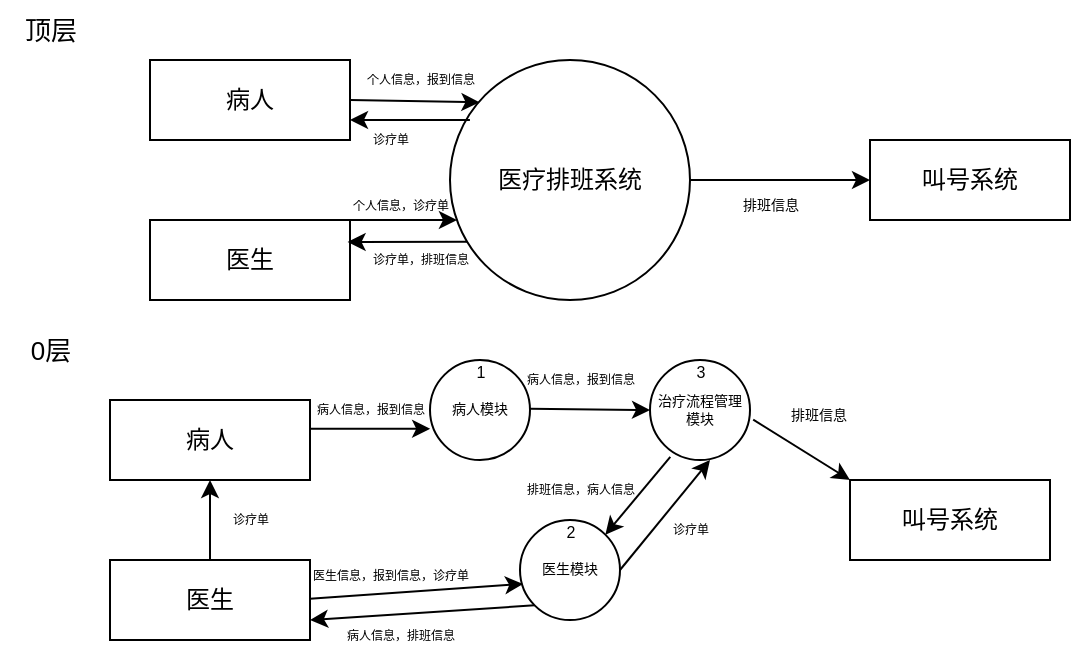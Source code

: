 <mxfile>
    <diagram id="0EtHq9R6iQl5TgzgJTzp" name="第 1 页">
        <mxGraphModel dx="490" dy="203" grid="1" gridSize="10" guides="1" tooltips="1" connect="1" arrows="1" fold="1" page="1" pageScale="1" pageWidth="827" pageHeight="1169" math="0" shadow="0">
            <root>
                <mxCell id="0"/>
                <mxCell id="1" parent="0"/>
                <mxCell id="8" style="edgeStyle=none;html=1;exitX=1;exitY=0.5;exitDx=0;exitDy=0;entryX=0.912;entryY=1.038;entryDx=0;entryDy=0;entryPerimeter=0;" parent="1" source="2" edge="1">
                    <mxGeometry relative="1" as="geometry">
                        <mxPoint x="244.72" y="61.14" as="targetPoint"/>
                    </mxGeometry>
                </mxCell>
                <mxCell id="2" value="病人" style="rounded=0;whiteSpace=wrap;html=1;" parent="1" vertex="1">
                    <mxGeometry x="80" y="40" width="100" height="40" as="geometry"/>
                </mxCell>
                <mxCell id="9" style="edgeStyle=none;html=1;exitX=1;exitY=0;exitDx=0;exitDy=0;entryX=0.029;entryY=0.667;entryDx=0;entryDy=0;entryPerimeter=0;" parent="1" source="3" target="7" edge="1">
                    <mxGeometry relative="1" as="geometry">
                        <mxPoint x="230" y="100" as="targetPoint"/>
                        <Array as="points">
                            <mxPoint x="210" y="120"/>
                        </Array>
                    </mxGeometry>
                </mxCell>
                <mxCell id="3" value="医生" style="rounded=0;whiteSpace=wrap;html=1;" parent="1" vertex="1">
                    <mxGeometry x="80" y="120" width="100" height="40" as="geometry"/>
                </mxCell>
                <mxCell id="4" value="叫号系统" style="rounded=0;whiteSpace=wrap;html=1;" parent="1" vertex="1">
                    <mxGeometry x="440" y="80" width="100" height="40" as="geometry"/>
                </mxCell>
                <mxCell id="10" style="edgeStyle=none;html=1;exitX=1;exitY=0.5;exitDx=0;exitDy=0;entryX=0;entryY=0.5;entryDx=0;entryDy=0;" parent="1" source="7" target="4" edge="1">
                    <mxGeometry relative="1" as="geometry"/>
                </mxCell>
                <mxCell id="7" value="医疗排班系统" style="ellipse;whiteSpace=wrap;html=1;aspect=fixed;" parent="1" vertex="1">
                    <mxGeometry x="230" y="40" width="120" height="120" as="geometry"/>
                </mxCell>
                <mxCell id="19" value="" style="endArrow=classic;html=1;fontSize=8;entryX=1;entryY=0.75;entryDx=0;entryDy=0;exitX=0.083;exitY=0.25;exitDx=0;exitDy=0;exitPerimeter=0;" parent="1" source="7" target="2" edge="1">
                    <mxGeometry width="50" height="50" relative="1" as="geometry">
                        <mxPoint x="240" y="120" as="sourcePoint"/>
                        <mxPoint x="290" y="70" as="targetPoint"/>
                    </mxGeometry>
                </mxCell>
                <mxCell id="22" value="" style="endArrow=classic;html=1;fontSize=8;exitX=0.072;exitY=0.757;exitDx=0;exitDy=0;exitPerimeter=0;entryX=0.988;entryY=0.275;entryDx=0;entryDy=0;entryPerimeter=0;" parent="1" source="7" target="3" edge="1">
                    <mxGeometry width="50" height="50" relative="1" as="geometry">
                        <mxPoint x="200" y="150" as="sourcePoint"/>
                        <mxPoint x="220" y="131" as="targetPoint"/>
                    </mxGeometry>
                </mxCell>
                <mxCell id="24" value="&lt;font style=&quot;font-size: 13px;&quot;&gt;顶层&lt;/font&gt;" style="text;html=1;align=center;verticalAlign=middle;resizable=0;points=[];autosize=1;strokeColor=none;fillColor=none;fontSize=8;" parent="1" vertex="1">
                    <mxGeometry x="5" y="10" width="50" height="30" as="geometry"/>
                </mxCell>
                <mxCell id="25" value="&lt;font style=&quot;font-size: 13px;&quot;&gt;0层&lt;/font&gt;" style="text;html=1;align=center;verticalAlign=middle;resizable=0;points=[];autosize=1;strokeColor=none;fillColor=none;fontSize=8;" parent="1" vertex="1">
                    <mxGeometry x="10" y="170" width="40" height="30" as="geometry"/>
                </mxCell>
                <mxCell id="26" value="&lt;font style=&quot;font-size: 7px;&quot;&gt;排班信息&lt;/font&gt;" style="text;html=1;align=center;verticalAlign=middle;resizable=0;points=[];autosize=1;strokeColor=none;fillColor=none;fontSize=13;" parent="1" vertex="1">
                    <mxGeometry x="365" y="95" width="50" height="30" as="geometry"/>
                </mxCell>
                <mxCell id="27" value="&lt;font style=&quot;font-size: 6px;&quot;&gt;个人信息，诊疗单&lt;/font&gt;" style="text;html=1;align=center;verticalAlign=middle;resizable=0;points=[];autosize=1;strokeColor=none;fillColor=none;fontSize=13;" parent="1" vertex="1">
                    <mxGeometry x="170" y="95" width="70" height="30" as="geometry"/>
                </mxCell>
                <mxCell id="28" value="诊疗单，排班信息" style="text;html=1;align=center;verticalAlign=middle;resizable=0;points=[];autosize=1;strokeColor=none;fillColor=none;fontSize=6;" parent="1" vertex="1">
                    <mxGeometry x="180" y="130" width="70" height="20" as="geometry"/>
                </mxCell>
                <mxCell id="29" value="个人信息，报到信息" style="text;html=1;align=center;verticalAlign=middle;resizable=0;points=[];autosize=1;strokeColor=none;fillColor=none;fontSize=6;" parent="1" vertex="1">
                    <mxGeometry x="175" y="40" width="80" height="20" as="geometry"/>
                </mxCell>
                <mxCell id="30" value="诊疗单" style="text;html=1;align=center;verticalAlign=middle;resizable=0;points=[];autosize=1;strokeColor=none;fillColor=none;fontSize=6;" parent="1" vertex="1">
                    <mxGeometry x="180" y="70" width="40" height="20" as="geometry"/>
                </mxCell>
                <mxCell id="31" value="病人" style="rounded=0;whiteSpace=wrap;html=1;" parent="1" vertex="1">
                    <mxGeometry x="60" y="210" width="100" height="40" as="geometry"/>
                </mxCell>
                <mxCell id="32" value="医生" style="rounded=0;whiteSpace=wrap;html=1;" parent="1" vertex="1">
                    <mxGeometry x="60" y="290" width="100" height="40" as="geometry"/>
                </mxCell>
                <mxCell id="33" value="叫号系统" style="rounded=0;whiteSpace=wrap;html=1;" parent="1" vertex="1">
                    <mxGeometry x="430" y="250" width="100" height="40" as="geometry"/>
                </mxCell>
                <mxCell id="34" value="病人模块" style="ellipse;whiteSpace=wrap;html=1;aspect=fixed;fontSize=7;" parent="1" vertex="1">
                    <mxGeometry x="220" y="190" width="50" height="50" as="geometry"/>
                </mxCell>
                <mxCell id="54" style="edgeStyle=none;html=1;exitX=0;exitY=1;exitDx=0;exitDy=0;entryX=1;entryY=0.75;entryDx=0;entryDy=0;fontSize=8;" edge="1" parent="1" source="35" target="32">
                    <mxGeometry relative="1" as="geometry"/>
                </mxCell>
                <mxCell id="57" style="edgeStyle=none;html=1;exitX=1;exitY=0.5;exitDx=0;exitDy=0;entryX=0.6;entryY=1;entryDx=0;entryDy=0;entryPerimeter=0;fontSize=8;" edge="1" parent="1" source="35" target="36">
                    <mxGeometry relative="1" as="geometry"/>
                </mxCell>
                <mxCell id="35" value="医生模块" style="ellipse;whiteSpace=wrap;html=1;aspect=fixed;fontSize=7;" parent="1" vertex="1">
                    <mxGeometry x="265" y="270" width="50" height="50" as="geometry"/>
                </mxCell>
                <mxCell id="53" style="edgeStyle=none;html=1;exitX=0.203;exitY=0.969;exitDx=0;exitDy=0;entryX=1;entryY=0;entryDx=0;entryDy=0;fontSize=8;exitPerimeter=0;" edge="1" parent="1" source="36" target="35">
                    <mxGeometry relative="1" as="geometry"/>
                </mxCell>
                <mxCell id="59" style="edgeStyle=none;html=1;exitX=0.5;exitY=0;exitDx=0;exitDy=0;entryX=0.5;entryY=1;entryDx=0;entryDy=0;fontSize=8;" edge="1" parent="1" source="32" target="31">
                    <mxGeometry relative="1" as="geometry"/>
                </mxCell>
                <mxCell id="36" value="治疗流程管理模块" style="ellipse;whiteSpace=wrap;html=1;aspect=fixed;fontSize=7;" parent="1" vertex="1">
                    <mxGeometry x="330" y="190" width="50" height="50" as="geometry"/>
                </mxCell>
                <mxCell id="37" value="病人信息，报到信息" style="text;html=1;align=center;verticalAlign=middle;resizable=0;points=[];autosize=1;strokeColor=none;fillColor=none;fontSize=6;" vertex="1" parent="1">
                    <mxGeometry x="150" y="205" width="80" height="20" as="geometry"/>
                </mxCell>
                <mxCell id="38" style="edgeStyle=none;html=1;exitX=0.125;exitY=0.969;exitDx=0;exitDy=0;entryX=0.876;entryY=0.969;entryDx=0;entryDy=0;entryPerimeter=0;exitPerimeter=0;" edge="1" parent="1" source="37" target="37">
                    <mxGeometry relative="1" as="geometry">
                        <mxPoint x="224.72" y="230.57" as="targetPoint"/>
                        <mxPoint x="160" y="229.43" as="sourcePoint"/>
                    </mxGeometry>
                </mxCell>
                <mxCell id="42" style="edgeStyle=none;html=1;exitX=1;exitY=0.5;exitDx=0;exitDy=0;entryX=0.031;entryY=0.639;entryDx=0;entryDy=0;entryPerimeter=0;" edge="1" parent="1" target="35">
                    <mxGeometry relative="1" as="geometry">
                        <mxPoint x="224.72" y="310.57" as="targetPoint"/>
                        <mxPoint x="160" y="309.43" as="sourcePoint"/>
                    </mxGeometry>
                </mxCell>
                <mxCell id="43" value="&lt;font style=&quot;font-size: 6px;&quot;&gt;医生信息，报到信息，诊疗单&lt;/font&gt;" style="text;html=1;align=center;verticalAlign=middle;resizable=0;points=[];autosize=1;strokeColor=none;fillColor=none;fontSize=13;" vertex="1" parent="1">
                    <mxGeometry x="150" y="280" width="100" height="30" as="geometry"/>
                </mxCell>
                <mxCell id="44" value="&lt;font style=&quot;font-size: 8px;&quot;&gt;1&lt;/font&gt;" style="text;html=1;align=center;verticalAlign=middle;resizable=0;points=[];autosize=1;strokeColor=none;fillColor=none;" vertex="1" parent="1">
                    <mxGeometry x="230" y="180" width="30" height="30" as="geometry"/>
                </mxCell>
                <mxCell id="45" value="&lt;font style=&quot;font-size: 8px;&quot;&gt;2&lt;/font&gt;" style="text;html=1;align=center;verticalAlign=middle;resizable=0;points=[];autosize=1;strokeColor=none;fillColor=none;" vertex="1" parent="1">
                    <mxGeometry x="275" y="260" width="30" height="30" as="geometry"/>
                </mxCell>
                <mxCell id="46" value="&lt;span style=&quot;font-size: 8px;&quot;&gt;3&lt;/span&gt;" style="text;html=1;align=center;verticalAlign=middle;resizable=0;points=[];autosize=1;strokeColor=none;fillColor=none;" vertex="1" parent="1">
                    <mxGeometry x="340" y="180" width="30" height="30" as="geometry"/>
                </mxCell>
                <mxCell id="47" value="&lt;font style=&quot;font-size: 7px;&quot;&gt;排班信息&lt;/font&gt;" style="text;html=1;align=center;verticalAlign=middle;resizable=0;points=[];autosize=1;strokeColor=none;fillColor=none;fontSize=13;" vertex="1" parent="1">
                    <mxGeometry x="389" y="200" width="50" height="30" as="geometry"/>
                </mxCell>
                <mxCell id="48" style="edgeStyle=none;html=1;exitX=1.032;exitY=0.596;exitDx=0;exitDy=0;entryX=0;entryY=0;entryDx=0;entryDy=0;exitPerimeter=0;" edge="1" parent="1" source="36" target="33">
                    <mxGeometry relative="1" as="geometry">
                        <mxPoint x="350" y="245" as="sourcePoint"/>
                        <mxPoint x="440" y="245" as="targetPoint"/>
                    </mxGeometry>
                </mxCell>
                <mxCell id="50" style="edgeStyle=none;html=1;exitX=1;exitY=0.5;exitDx=0;exitDy=0;entryX=0;entryY=0.5;entryDx=0;entryDy=0;" edge="1" parent="1" target="36">
                    <mxGeometry relative="1" as="geometry">
                        <mxPoint x="334.72" y="215.57" as="targetPoint"/>
                        <mxPoint x="270" y="214.43" as="sourcePoint"/>
                    </mxGeometry>
                </mxCell>
                <mxCell id="52" value="排班信息，病人信息" style="text;html=1;align=center;verticalAlign=middle;resizable=0;points=[];autosize=1;strokeColor=none;fillColor=none;fontSize=6;" vertex="1" parent="1">
                    <mxGeometry x="255" y="245" width="80" height="20" as="geometry"/>
                </mxCell>
                <mxCell id="55" value="&lt;font style=&quot;font-size: 6px;&quot;&gt;病人信息，排班信息&lt;/font&gt;" style="text;html=1;align=center;verticalAlign=middle;resizable=0;points=[];autosize=1;strokeColor=none;fillColor=none;fontSize=13;" vertex="1" parent="1">
                    <mxGeometry x="165" y="310" width="80" height="30" as="geometry"/>
                </mxCell>
                <mxCell id="56" value="病人信息，报到信息" style="text;html=1;align=center;verticalAlign=middle;resizable=0;points=[];autosize=1;strokeColor=none;fillColor=none;fontSize=6;" vertex="1" parent="1">
                    <mxGeometry x="255" y="190" width="80" height="20" as="geometry"/>
                </mxCell>
                <mxCell id="58" value="诊疗单" style="text;html=1;align=center;verticalAlign=middle;resizable=0;points=[];autosize=1;strokeColor=none;fillColor=none;fontSize=6;" vertex="1" parent="1">
                    <mxGeometry x="330" y="265" width="40" height="20" as="geometry"/>
                </mxCell>
                <mxCell id="60" value="诊疗单" style="text;html=1;align=center;verticalAlign=middle;resizable=0;points=[];autosize=1;strokeColor=none;fillColor=none;fontSize=6;" vertex="1" parent="1">
                    <mxGeometry x="110" y="260" width="40" height="20" as="geometry"/>
                </mxCell>
            </root>
        </mxGraphModel>
    </diagram>
</mxfile>